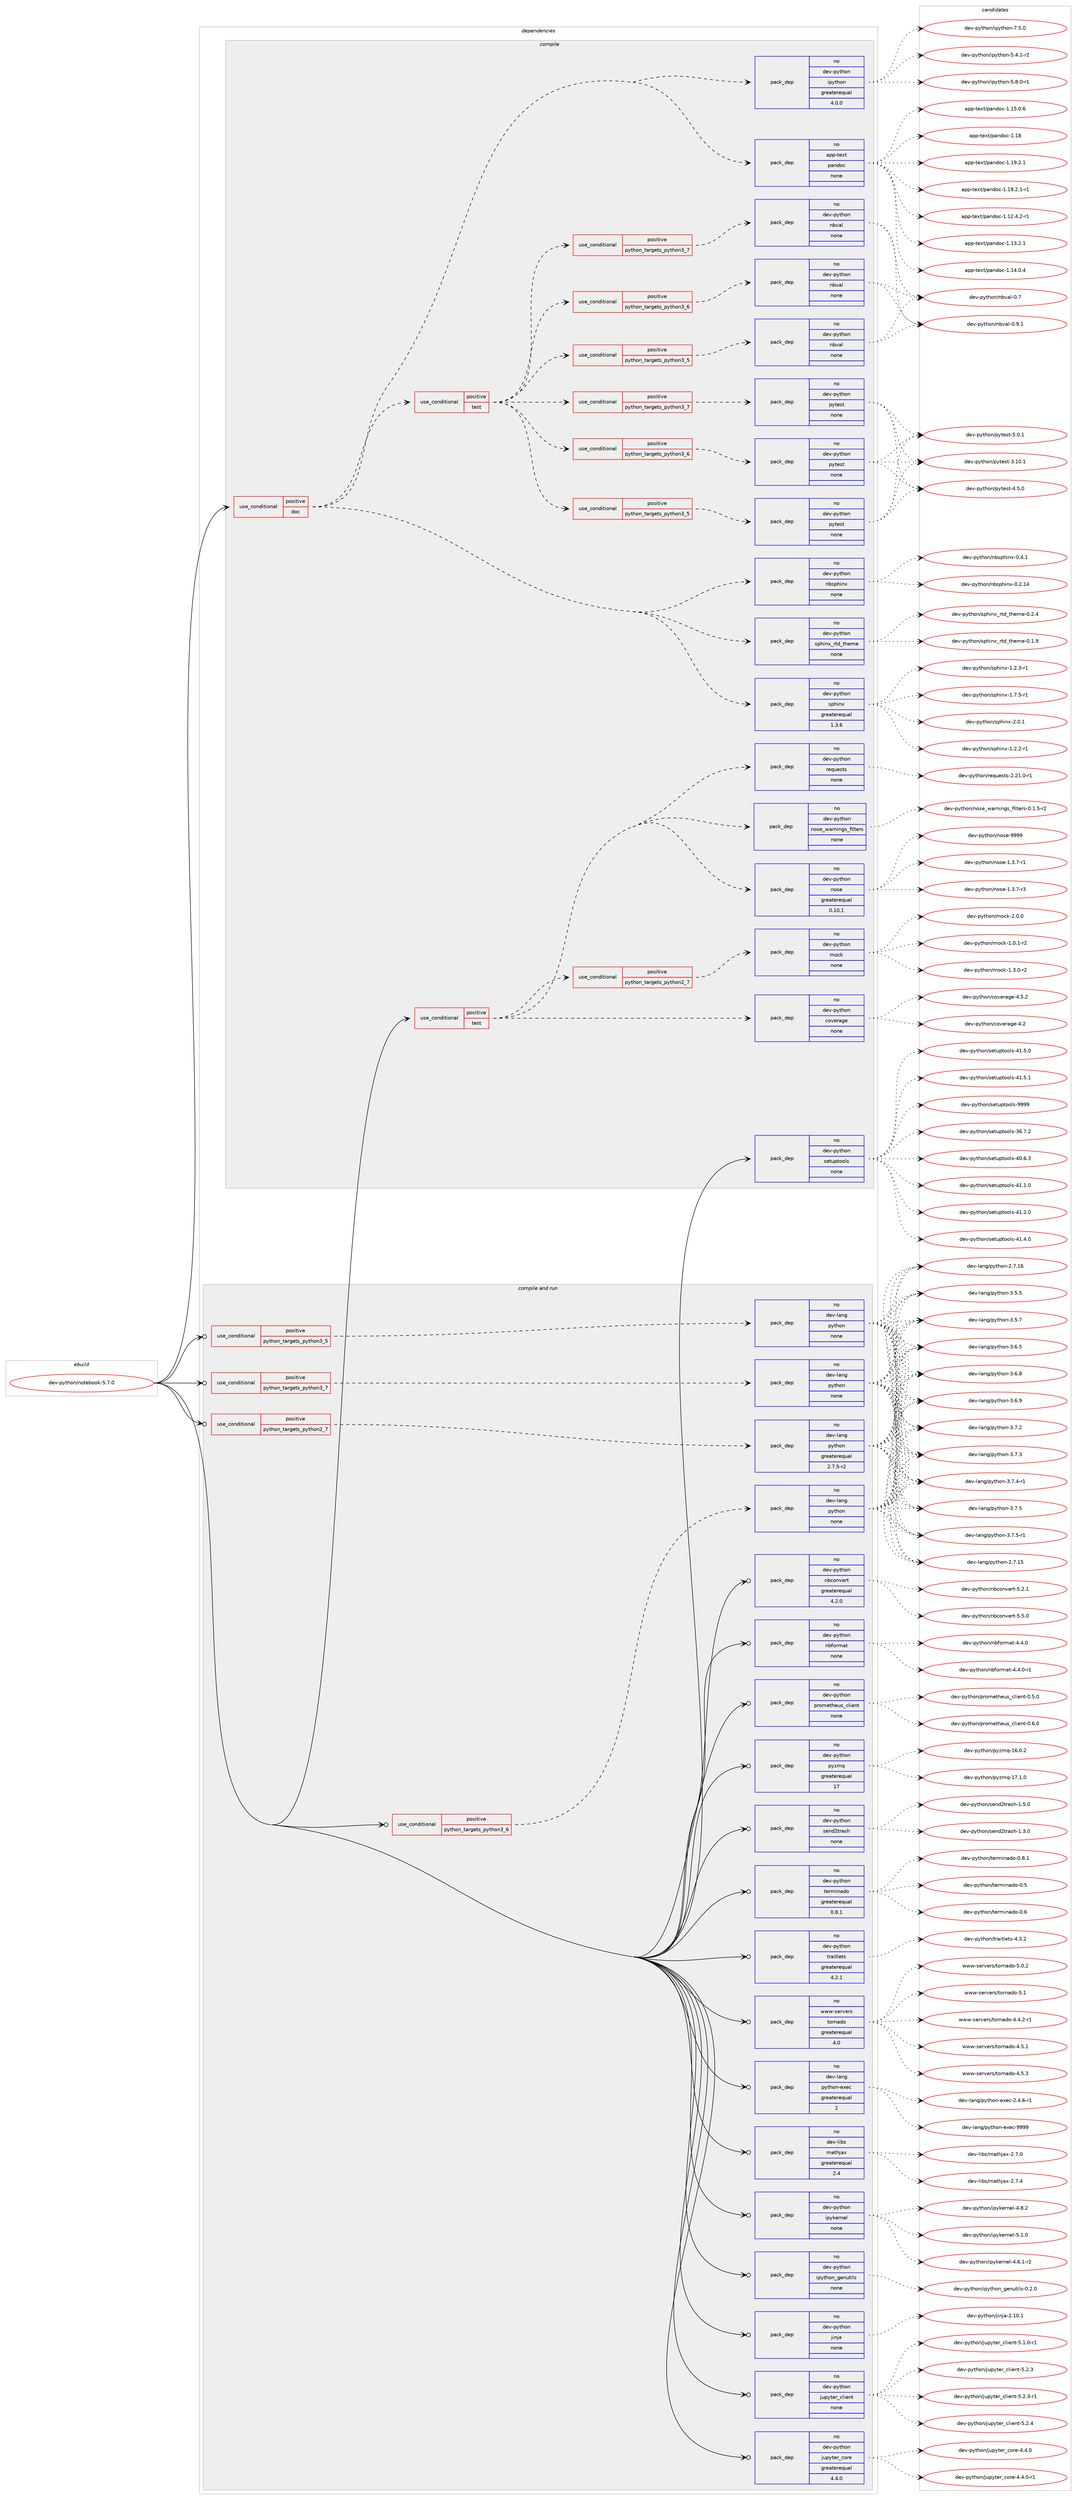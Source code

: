 digraph prolog {

# *************
# Graph options
# *************

newrank=true;
concentrate=true;
compound=true;
graph [rankdir=LR,fontname=Helvetica,fontsize=10,ranksep=1.5];#, ranksep=2.5, nodesep=0.2];
edge  [arrowhead=vee];
node  [fontname=Helvetica,fontsize=10];

# **********
# The ebuild
# **********

subgraph cluster_leftcol {
color=gray;
rank=same;
label=<<i>ebuild</i>>;
id [label="dev-python/notebook-5.7.0", color=red, width=4, href="../dev-python/notebook-5.7.0.svg"];
}

# ****************
# The dependencies
# ****************

subgraph cluster_midcol {
color=gray;
label=<<i>dependencies</i>>;
subgraph cluster_compile {
fillcolor="#eeeeee";
style=filled;
label=<<i>compile</i>>;
subgraph cond143298 {
dependency617092 [label=<<TABLE BORDER="0" CELLBORDER="1" CELLSPACING="0" CELLPADDING="4"><TR><TD ROWSPAN="3" CELLPADDING="10">use_conditional</TD></TR><TR><TD>positive</TD></TR><TR><TD>doc</TD></TR></TABLE>>, shape=none, color=red];
subgraph pack461986 {
dependency617093 [label=<<TABLE BORDER="0" CELLBORDER="1" CELLSPACING="0" CELLPADDING="4" WIDTH="220"><TR><TD ROWSPAN="6" CELLPADDING="30">pack_dep</TD></TR><TR><TD WIDTH="110">no</TD></TR><TR><TD>app-text</TD></TR><TR><TD>pandoc</TD></TR><TR><TD>none</TD></TR><TR><TD></TD></TR></TABLE>>, shape=none, color=blue];
}
dependency617092:e -> dependency617093:w [weight=20,style="dashed",arrowhead="vee"];
subgraph pack461987 {
dependency617094 [label=<<TABLE BORDER="0" CELLBORDER="1" CELLSPACING="0" CELLPADDING="4" WIDTH="220"><TR><TD ROWSPAN="6" CELLPADDING="30">pack_dep</TD></TR><TR><TD WIDTH="110">no</TD></TR><TR><TD>dev-python</TD></TR><TR><TD>ipython</TD></TR><TR><TD>greaterequal</TD></TR><TR><TD>4.0.0</TD></TR></TABLE>>, shape=none, color=blue];
}
dependency617092:e -> dependency617094:w [weight=20,style="dashed",arrowhead="vee"];
subgraph pack461988 {
dependency617095 [label=<<TABLE BORDER="0" CELLBORDER="1" CELLSPACING="0" CELLPADDING="4" WIDTH="220"><TR><TD ROWSPAN="6" CELLPADDING="30">pack_dep</TD></TR><TR><TD WIDTH="110">no</TD></TR><TR><TD>dev-python</TD></TR><TR><TD>sphinx</TD></TR><TR><TD>greaterequal</TD></TR><TR><TD>1.3.6</TD></TR></TABLE>>, shape=none, color=blue];
}
dependency617092:e -> dependency617095:w [weight=20,style="dashed",arrowhead="vee"];
subgraph pack461989 {
dependency617096 [label=<<TABLE BORDER="0" CELLBORDER="1" CELLSPACING="0" CELLPADDING="4" WIDTH="220"><TR><TD ROWSPAN="6" CELLPADDING="30">pack_dep</TD></TR><TR><TD WIDTH="110">no</TD></TR><TR><TD>dev-python</TD></TR><TR><TD>sphinx_rtd_theme</TD></TR><TR><TD>none</TD></TR><TR><TD></TD></TR></TABLE>>, shape=none, color=blue];
}
dependency617092:e -> dependency617096:w [weight=20,style="dashed",arrowhead="vee"];
subgraph pack461990 {
dependency617097 [label=<<TABLE BORDER="0" CELLBORDER="1" CELLSPACING="0" CELLPADDING="4" WIDTH="220"><TR><TD ROWSPAN="6" CELLPADDING="30">pack_dep</TD></TR><TR><TD WIDTH="110">no</TD></TR><TR><TD>dev-python</TD></TR><TR><TD>nbsphinx</TD></TR><TR><TD>none</TD></TR><TR><TD></TD></TR></TABLE>>, shape=none, color=blue];
}
dependency617092:e -> dependency617097:w [weight=20,style="dashed",arrowhead="vee"];
subgraph cond143299 {
dependency617098 [label=<<TABLE BORDER="0" CELLBORDER="1" CELLSPACING="0" CELLPADDING="4"><TR><TD ROWSPAN="3" CELLPADDING="10">use_conditional</TD></TR><TR><TD>positive</TD></TR><TR><TD>test</TD></TR></TABLE>>, shape=none, color=red];
subgraph cond143300 {
dependency617099 [label=<<TABLE BORDER="0" CELLBORDER="1" CELLSPACING="0" CELLPADDING="4"><TR><TD ROWSPAN="3" CELLPADDING="10">use_conditional</TD></TR><TR><TD>positive</TD></TR><TR><TD>python_targets_python3_5</TD></TR></TABLE>>, shape=none, color=red];
subgraph pack461991 {
dependency617100 [label=<<TABLE BORDER="0" CELLBORDER="1" CELLSPACING="0" CELLPADDING="4" WIDTH="220"><TR><TD ROWSPAN="6" CELLPADDING="30">pack_dep</TD></TR><TR><TD WIDTH="110">no</TD></TR><TR><TD>dev-python</TD></TR><TR><TD>nbval</TD></TR><TR><TD>none</TD></TR><TR><TD></TD></TR></TABLE>>, shape=none, color=blue];
}
dependency617099:e -> dependency617100:w [weight=20,style="dashed",arrowhead="vee"];
}
dependency617098:e -> dependency617099:w [weight=20,style="dashed",arrowhead="vee"];
subgraph cond143301 {
dependency617101 [label=<<TABLE BORDER="0" CELLBORDER="1" CELLSPACING="0" CELLPADDING="4"><TR><TD ROWSPAN="3" CELLPADDING="10">use_conditional</TD></TR><TR><TD>positive</TD></TR><TR><TD>python_targets_python3_6</TD></TR></TABLE>>, shape=none, color=red];
subgraph pack461992 {
dependency617102 [label=<<TABLE BORDER="0" CELLBORDER="1" CELLSPACING="0" CELLPADDING="4" WIDTH="220"><TR><TD ROWSPAN="6" CELLPADDING="30">pack_dep</TD></TR><TR><TD WIDTH="110">no</TD></TR><TR><TD>dev-python</TD></TR><TR><TD>nbval</TD></TR><TR><TD>none</TD></TR><TR><TD></TD></TR></TABLE>>, shape=none, color=blue];
}
dependency617101:e -> dependency617102:w [weight=20,style="dashed",arrowhead="vee"];
}
dependency617098:e -> dependency617101:w [weight=20,style="dashed",arrowhead="vee"];
subgraph cond143302 {
dependency617103 [label=<<TABLE BORDER="0" CELLBORDER="1" CELLSPACING="0" CELLPADDING="4"><TR><TD ROWSPAN="3" CELLPADDING="10">use_conditional</TD></TR><TR><TD>positive</TD></TR><TR><TD>python_targets_python3_7</TD></TR></TABLE>>, shape=none, color=red];
subgraph pack461993 {
dependency617104 [label=<<TABLE BORDER="0" CELLBORDER="1" CELLSPACING="0" CELLPADDING="4" WIDTH="220"><TR><TD ROWSPAN="6" CELLPADDING="30">pack_dep</TD></TR><TR><TD WIDTH="110">no</TD></TR><TR><TD>dev-python</TD></TR><TR><TD>nbval</TD></TR><TR><TD>none</TD></TR><TR><TD></TD></TR></TABLE>>, shape=none, color=blue];
}
dependency617103:e -> dependency617104:w [weight=20,style="dashed",arrowhead="vee"];
}
dependency617098:e -> dependency617103:w [weight=20,style="dashed",arrowhead="vee"];
subgraph cond143303 {
dependency617105 [label=<<TABLE BORDER="0" CELLBORDER="1" CELLSPACING="0" CELLPADDING="4"><TR><TD ROWSPAN="3" CELLPADDING="10">use_conditional</TD></TR><TR><TD>positive</TD></TR><TR><TD>python_targets_python3_5</TD></TR></TABLE>>, shape=none, color=red];
subgraph pack461994 {
dependency617106 [label=<<TABLE BORDER="0" CELLBORDER="1" CELLSPACING="0" CELLPADDING="4" WIDTH="220"><TR><TD ROWSPAN="6" CELLPADDING="30">pack_dep</TD></TR><TR><TD WIDTH="110">no</TD></TR><TR><TD>dev-python</TD></TR><TR><TD>pytest</TD></TR><TR><TD>none</TD></TR><TR><TD></TD></TR></TABLE>>, shape=none, color=blue];
}
dependency617105:e -> dependency617106:w [weight=20,style="dashed",arrowhead="vee"];
}
dependency617098:e -> dependency617105:w [weight=20,style="dashed",arrowhead="vee"];
subgraph cond143304 {
dependency617107 [label=<<TABLE BORDER="0" CELLBORDER="1" CELLSPACING="0" CELLPADDING="4"><TR><TD ROWSPAN="3" CELLPADDING="10">use_conditional</TD></TR><TR><TD>positive</TD></TR><TR><TD>python_targets_python3_6</TD></TR></TABLE>>, shape=none, color=red];
subgraph pack461995 {
dependency617108 [label=<<TABLE BORDER="0" CELLBORDER="1" CELLSPACING="0" CELLPADDING="4" WIDTH="220"><TR><TD ROWSPAN="6" CELLPADDING="30">pack_dep</TD></TR><TR><TD WIDTH="110">no</TD></TR><TR><TD>dev-python</TD></TR><TR><TD>pytest</TD></TR><TR><TD>none</TD></TR><TR><TD></TD></TR></TABLE>>, shape=none, color=blue];
}
dependency617107:e -> dependency617108:w [weight=20,style="dashed",arrowhead="vee"];
}
dependency617098:e -> dependency617107:w [weight=20,style="dashed",arrowhead="vee"];
subgraph cond143305 {
dependency617109 [label=<<TABLE BORDER="0" CELLBORDER="1" CELLSPACING="0" CELLPADDING="4"><TR><TD ROWSPAN="3" CELLPADDING="10">use_conditional</TD></TR><TR><TD>positive</TD></TR><TR><TD>python_targets_python3_7</TD></TR></TABLE>>, shape=none, color=red];
subgraph pack461996 {
dependency617110 [label=<<TABLE BORDER="0" CELLBORDER="1" CELLSPACING="0" CELLPADDING="4" WIDTH="220"><TR><TD ROWSPAN="6" CELLPADDING="30">pack_dep</TD></TR><TR><TD WIDTH="110">no</TD></TR><TR><TD>dev-python</TD></TR><TR><TD>pytest</TD></TR><TR><TD>none</TD></TR><TR><TD></TD></TR></TABLE>>, shape=none, color=blue];
}
dependency617109:e -> dependency617110:w [weight=20,style="dashed",arrowhead="vee"];
}
dependency617098:e -> dependency617109:w [weight=20,style="dashed",arrowhead="vee"];
}
dependency617092:e -> dependency617098:w [weight=20,style="dashed",arrowhead="vee"];
}
id:e -> dependency617092:w [weight=20,style="solid",arrowhead="vee"];
subgraph cond143306 {
dependency617111 [label=<<TABLE BORDER="0" CELLBORDER="1" CELLSPACING="0" CELLPADDING="4"><TR><TD ROWSPAN="3" CELLPADDING="10">use_conditional</TD></TR><TR><TD>positive</TD></TR><TR><TD>test</TD></TR></TABLE>>, shape=none, color=red];
subgraph cond143307 {
dependency617112 [label=<<TABLE BORDER="0" CELLBORDER="1" CELLSPACING="0" CELLPADDING="4"><TR><TD ROWSPAN="3" CELLPADDING="10">use_conditional</TD></TR><TR><TD>positive</TD></TR><TR><TD>python_targets_python2_7</TD></TR></TABLE>>, shape=none, color=red];
subgraph pack461997 {
dependency617113 [label=<<TABLE BORDER="0" CELLBORDER="1" CELLSPACING="0" CELLPADDING="4" WIDTH="220"><TR><TD ROWSPAN="6" CELLPADDING="30">pack_dep</TD></TR><TR><TD WIDTH="110">no</TD></TR><TR><TD>dev-python</TD></TR><TR><TD>mock</TD></TR><TR><TD>none</TD></TR><TR><TD></TD></TR></TABLE>>, shape=none, color=blue];
}
dependency617112:e -> dependency617113:w [weight=20,style="dashed",arrowhead="vee"];
}
dependency617111:e -> dependency617112:w [weight=20,style="dashed",arrowhead="vee"];
subgraph pack461998 {
dependency617114 [label=<<TABLE BORDER="0" CELLBORDER="1" CELLSPACING="0" CELLPADDING="4" WIDTH="220"><TR><TD ROWSPAN="6" CELLPADDING="30">pack_dep</TD></TR><TR><TD WIDTH="110">no</TD></TR><TR><TD>dev-python</TD></TR><TR><TD>nose</TD></TR><TR><TD>greaterequal</TD></TR><TR><TD>0.10.1</TD></TR></TABLE>>, shape=none, color=blue];
}
dependency617111:e -> dependency617114:w [weight=20,style="dashed",arrowhead="vee"];
subgraph pack461999 {
dependency617115 [label=<<TABLE BORDER="0" CELLBORDER="1" CELLSPACING="0" CELLPADDING="4" WIDTH="220"><TR><TD ROWSPAN="6" CELLPADDING="30">pack_dep</TD></TR><TR><TD WIDTH="110">no</TD></TR><TR><TD>dev-python</TD></TR><TR><TD>nose_warnings_filters</TD></TR><TR><TD>none</TD></TR><TR><TD></TD></TR></TABLE>>, shape=none, color=blue];
}
dependency617111:e -> dependency617115:w [weight=20,style="dashed",arrowhead="vee"];
subgraph pack462000 {
dependency617116 [label=<<TABLE BORDER="0" CELLBORDER="1" CELLSPACING="0" CELLPADDING="4" WIDTH="220"><TR><TD ROWSPAN="6" CELLPADDING="30">pack_dep</TD></TR><TR><TD WIDTH="110">no</TD></TR><TR><TD>dev-python</TD></TR><TR><TD>requests</TD></TR><TR><TD>none</TD></TR><TR><TD></TD></TR></TABLE>>, shape=none, color=blue];
}
dependency617111:e -> dependency617116:w [weight=20,style="dashed",arrowhead="vee"];
subgraph pack462001 {
dependency617117 [label=<<TABLE BORDER="0" CELLBORDER="1" CELLSPACING="0" CELLPADDING="4" WIDTH="220"><TR><TD ROWSPAN="6" CELLPADDING="30">pack_dep</TD></TR><TR><TD WIDTH="110">no</TD></TR><TR><TD>dev-python</TD></TR><TR><TD>coverage</TD></TR><TR><TD>none</TD></TR><TR><TD></TD></TR></TABLE>>, shape=none, color=blue];
}
dependency617111:e -> dependency617117:w [weight=20,style="dashed",arrowhead="vee"];
}
id:e -> dependency617111:w [weight=20,style="solid",arrowhead="vee"];
subgraph pack462002 {
dependency617118 [label=<<TABLE BORDER="0" CELLBORDER="1" CELLSPACING="0" CELLPADDING="4" WIDTH="220"><TR><TD ROWSPAN="6" CELLPADDING="30">pack_dep</TD></TR><TR><TD WIDTH="110">no</TD></TR><TR><TD>dev-python</TD></TR><TR><TD>setuptools</TD></TR><TR><TD>none</TD></TR><TR><TD></TD></TR></TABLE>>, shape=none, color=blue];
}
id:e -> dependency617118:w [weight=20,style="solid",arrowhead="vee"];
}
subgraph cluster_compileandrun {
fillcolor="#eeeeee";
style=filled;
label=<<i>compile and run</i>>;
subgraph cond143308 {
dependency617119 [label=<<TABLE BORDER="0" CELLBORDER="1" CELLSPACING="0" CELLPADDING="4"><TR><TD ROWSPAN="3" CELLPADDING="10">use_conditional</TD></TR><TR><TD>positive</TD></TR><TR><TD>python_targets_python2_7</TD></TR></TABLE>>, shape=none, color=red];
subgraph pack462003 {
dependency617120 [label=<<TABLE BORDER="0" CELLBORDER="1" CELLSPACING="0" CELLPADDING="4" WIDTH="220"><TR><TD ROWSPAN="6" CELLPADDING="30">pack_dep</TD></TR><TR><TD WIDTH="110">no</TD></TR><TR><TD>dev-lang</TD></TR><TR><TD>python</TD></TR><TR><TD>greaterequal</TD></TR><TR><TD>2.7.5-r2</TD></TR></TABLE>>, shape=none, color=blue];
}
dependency617119:e -> dependency617120:w [weight=20,style="dashed",arrowhead="vee"];
}
id:e -> dependency617119:w [weight=20,style="solid",arrowhead="odotvee"];
subgraph cond143309 {
dependency617121 [label=<<TABLE BORDER="0" CELLBORDER="1" CELLSPACING="0" CELLPADDING="4"><TR><TD ROWSPAN="3" CELLPADDING="10">use_conditional</TD></TR><TR><TD>positive</TD></TR><TR><TD>python_targets_python3_5</TD></TR></TABLE>>, shape=none, color=red];
subgraph pack462004 {
dependency617122 [label=<<TABLE BORDER="0" CELLBORDER="1" CELLSPACING="0" CELLPADDING="4" WIDTH="220"><TR><TD ROWSPAN="6" CELLPADDING="30">pack_dep</TD></TR><TR><TD WIDTH="110">no</TD></TR><TR><TD>dev-lang</TD></TR><TR><TD>python</TD></TR><TR><TD>none</TD></TR><TR><TD></TD></TR></TABLE>>, shape=none, color=blue];
}
dependency617121:e -> dependency617122:w [weight=20,style="dashed",arrowhead="vee"];
}
id:e -> dependency617121:w [weight=20,style="solid",arrowhead="odotvee"];
subgraph cond143310 {
dependency617123 [label=<<TABLE BORDER="0" CELLBORDER="1" CELLSPACING="0" CELLPADDING="4"><TR><TD ROWSPAN="3" CELLPADDING="10">use_conditional</TD></TR><TR><TD>positive</TD></TR><TR><TD>python_targets_python3_6</TD></TR></TABLE>>, shape=none, color=red];
subgraph pack462005 {
dependency617124 [label=<<TABLE BORDER="0" CELLBORDER="1" CELLSPACING="0" CELLPADDING="4" WIDTH="220"><TR><TD ROWSPAN="6" CELLPADDING="30">pack_dep</TD></TR><TR><TD WIDTH="110">no</TD></TR><TR><TD>dev-lang</TD></TR><TR><TD>python</TD></TR><TR><TD>none</TD></TR><TR><TD></TD></TR></TABLE>>, shape=none, color=blue];
}
dependency617123:e -> dependency617124:w [weight=20,style="dashed",arrowhead="vee"];
}
id:e -> dependency617123:w [weight=20,style="solid",arrowhead="odotvee"];
subgraph cond143311 {
dependency617125 [label=<<TABLE BORDER="0" CELLBORDER="1" CELLSPACING="0" CELLPADDING="4"><TR><TD ROWSPAN="3" CELLPADDING="10">use_conditional</TD></TR><TR><TD>positive</TD></TR><TR><TD>python_targets_python3_7</TD></TR></TABLE>>, shape=none, color=red];
subgraph pack462006 {
dependency617126 [label=<<TABLE BORDER="0" CELLBORDER="1" CELLSPACING="0" CELLPADDING="4" WIDTH="220"><TR><TD ROWSPAN="6" CELLPADDING="30">pack_dep</TD></TR><TR><TD WIDTH="110">no</TD></TR><TR><TD>dev-lang</TD></TR><TR><TD>python</TD></TR><TR><TD>none</TD></TR><TR><TD></TD></TR></TABLE>>, shape=none, color=blue];
}
dependency617125:e -> dependency617126:w [weight=20,style="dashed",arrowhead="vee"];
}
id:e -> dependency617125:w [weight=20,style="solid",arrowhead="odotvee"];
subgraph pack462007 {
dependency617127 [label=<<TABLE BORDER="0" CELLBORDER="1" CELLSPACING="0" CELLPADDING="4" WIDTH="220"><TR><TD ROWSPAN="6" CELLPADDING="30">pack_dep</TD></TR><TR><TD WIDTH="110">no</TD></TR><TR><TD>dev-lang</TD></TR><TR><TD>python-exec</TD></TR><TR><TD>greaterequal</TD></TR><TR><TD>2</TD></TR></TABLE>>, shape=none, color=blue];
}
id:e -> dependency617127:w [weight=20,style="solid",arrowhead="odotvee"];
subgraph pack462008 {
dependency617128 [label=<<TABLE BORDER="0" CELLBORDER="1" CELLSPACING="0" CELLPADDING="4" WIDTH="220"><TR><TD ROWSPAN="6" CELLPADDING="30">pack_dep</TD></TR><TR><TD WIDTH="110">no</TD></TR><TR><TD>dev-libs</TD></TR><TR><TD>mathjax</TD></TR><TR><TD>greaterequal</TD></TR><TR><TD>2.4</TD></TR></TABLE>>, shape=none, color=blue];
}
id:e -> dependency617128:w [weight=20,style="solid",arrowhead="odotvee"];
subgraph pack462009 {
dependency617129 [label=<<TABLE BORDER="0" CELLBORDER="1" CELLSPACING="0" CELLPADDING="4" WIDTH="220"><TR><TD ROWSPAN="6" CELLPADDING="30">pack_dep</TD></TR><TR><TD WIDTH="110">no</TD></TR><TR><TD>dev-python</TD></TR><TR><TD>ipykernel</TD></TR><TR><TD>none</TD></TR><TR><TD></TD></TR></TABLE>>, shape=none, color=blue];
}
id:e -> dependency617129:w [weight=20,style="solid",arrowhead="odotvee"];
subgraph pack462010 {
dependency617130 [label=<<TABLE BORDER="0" CELLBORDER="1" CELLSPACING="0" CELLPADDING="4" WIDTH="220"><TR><TD ROWSPAN="6" CELLPADDING="30">pack_dep</TD></TR><TR><TD WIDTH="110">no</TD></TR><TR><TD>dev-python</TD></TR><TR><TD>ipython_genutils</TD></TR><TR><TD>none</TD></TR><TR><TD></TD></TR></TABLE>>, shape=none, color=blue];
}
id:e -> dependency617130:w [weight=20,style="solid",arrowhead="odotvee"];
subgraph pack462011 {
dependency617131 [label=<<TABLE BORDER="0" CELLBORDER="1" CELLSPACING="0" CELLPADDING="4" WIDTH="220"><TR><TD ROWSPAN="6" CELLPADDING="30">pack_dep</TD></TR><TR><TD WIDTH="110">no</TD></TR><TR><TD>dev-python</TD></TR><TR><TD>jinja</TD></TR><TR><TD>none</TD></TR><TR><TD></TD></TR></TABLE>>, shape=none, color=blue];
}
id:e -> dependency617131:w [weight=20,style="solid",arrowhead="odotvee"];
subgraph pack462012 {
dependency617132 [label=<<TABLE BORDER="0" CELLBORDER="1" CELLSPACING="0" CELLPADDING="4" WIDTH="220"><TR><TD ROWSPAN="6" CELLPADDING="30">pack_dep</TD></TR><TR><TD WIDTH="110">no</TD></TR><TR><TD>dev-python</TD></TR><TR><TD>jupyter_client</TD></TR><TR><TD>none</TD></TR><TR><TD></TD></TR></TABLE>>, shape=none, color=blue];
}
id:e -> dependency617132:w [weight=20,style="solid",arrowhead="odotvee"];
subgraph pack462013 {
dependency617133 [label=<<TABLE BORDER="0" CELLBORDER="1" CELLSPACING="0" CELLPADDING="4" WIDTH="220"><TR><TD ROWSPAN="6" CELLPADDING="30">pack_dep</TD></TR><TR><TD WIDTH="110">no</TD></TR><TR><TD>dev-python</TD></TR><TR><TD>jupyter_core</TD></TR><TR><TD>greaterequal</TD></TR><TR><TD>4.4.0</TD></TR></TABLE>>, shape=none, color=blue];
}
id:e -> dependency617133:w [weight=20,style="solid",arrowhead="odotvee"];
subgraph pack462014 {
dependency617134 [label=<<TABLE BORDER="0" CELLBORDER="1" CELLSPACING="0" CELLPADDING="4" WIDTH="220"><TR><TD ROWSPAN="6" CELLPADDING="30">pack_dep</TD></TR><TR><TD WIDTH="110">no</TD></TR><TR><TD>dev-python</TD></TR><TR><TD>nbconvert</TD></TR><TR><TD>greaterequal</TD></TR><TR><TD>4.2.0</TD></TR></TABLE>>, shape=none, color=blue];
}
id:e -> dependency617134:w [weight=20,style="solid",arrowhead="odotvee"];
subgraph pack462015 {
dependency617135 [label=<<TABLE BORDER="0" CELLBORDER="1" CELLSPACING="0" CELLPADDING="4" WIDTH="220"><TR><TD ROWSPAN="6" CELLPADDING="30">pack_dep</TD></TR><TR><TD WIDTH="110">no</TD></TR><TR><TD>dev-python</TD></TR><TR><TD>nbformat</TD></TR><TR><TD>none</TD></TR><TR><TD></TD></TR></TABLE>>, shape=none, color=blue];
}
id:e -> dependency617135:w [weight=20,style="solid",arrowhead="odotvee"];
subgraph pack462016 {
dependency617136 [label=<<TABLE BORDER="0" CELLBORDER="1" CELLSPACING="0" CELLPADDING="4" WIDTH="220"><TR><TD ROWSPAN="6" CELLPADDING="30">pack_dep</TD></TR><TR><TD WIDTH="110">no</TD></TR><TR><TD>dev-python</TD></TR><TR><TD>prometheus_client</TD></TR><TR><TD>none</TD></TR><TR><TD></TD></TR></TABLE>>, shape=none, color=blue];
}
id:e -> dependency617136:w [weight=20,style="solid",arrowhead="odotvee"];
subgraph pack462017 {
dependency617137 [label=<<TABLE BORDER="0" CELLBORDER="1" CELLSPACING="0" CELLPADDING="4" WIDTH="220"><TR><TD ROWSPAN="6" CELLPADDING="30">pack_dep</TD></TR><TR><TD WIDTH="110">no</TD></TR><TR><TD>dev-python</TD></TR><TR><TD>pyzmq</TD></TR><TR><TD>greaterequal</TD></TR><TR><TD>17</TD></TR></TABLE>>, shape=none, color=blue];
}
id:e -> dependency617137:w [weight=20,style="solid",arrowhead="odotvee"];
subgraph pack462018 {
dependency617138 [label=<<TABLE BORDER="0" CELLBORDER="1" CELLSPACING="0" CELLPADDING="4" WIDTH="220"><TR><TD ROWSPAN="6" CELLPADDING="30">pack_dep</TD></TR><TR><TD WIDTH="110">no</TD></TR><TR><TD>dev-python</TD></TR><TR><TD>send2trash</TD></TR><TR><TD>none</TD></TR><TR><TD></TD></TR></TABLE>>, shape=none, color=blue];
}
id:e -> dependency617138:w [weight=20,style="solid",arrowhead="odotvee"];
subgraph pack462019 {
dependency617139 [label=<<TABLE BORDER="0" CELLBORDER="1" CELLSPACING="0" CELLPADDING="4" WIDTH="220"><TR><TD ROWSPAN="6" CELLPADDING="30">pack_dep</TD></TR><TR><TD WIDTH="110">no</TD></TR><TR><TD>dev-python</TD></TR><TR><TD>terminado</TD></TR><TR><TD>greaterequal</TD></TR><TR><TD>0.8.1</TD></TR></TABLE>>, shape=none, color=blue];
}
id:e -> dependency617139:w [weight=20,style="solid",arrowhead="odotvee"];
subgraph pack462020 {
dependency617140 [label=<<TABLE BORDER="0" CELLBORDER="1" CELLSPACING="0" CELLPADDING="4" WIDTH="220"><TR><TD ROWSPAN="6" CELLPADDING="30">pack_dep</TD></TR><TR><TD WIDTH="110">no</TD></TR><TR><TD>dev-python</TD></TR><TR><TD>traitlets</TD></TR><TR><TD>greaterequal</TD></TR><TR><TD>4.2.1</TD></TR></TABLE>>, shape=none, color=blue];
}
id:e -> dependency617140:w [weight=20,style="solid",arrowhead="odotvee"];
subgraph pack462021 {
dependency617141 [label=<<TABLE BORDER="0" CELLBORDER="1" CELLSPACING="0" CELLPADDING="4" WIDTH="220"><TR><TD ROWSPAN="6" CELLPADDING="30">pack_dep</TD></TR><TR><TD WIDTH="110">no</TD></TR><TR><TD>www-servers</TD></TR><TR><TD>tornado</TD></TR><TR><TD>greaterequal</TD></TR><TR><TD>4.0</TD></TR></TABLE>>, shape=none, color=blue];
}
id:e -> dependency617141:w [weight=20,style="solid",arrowhead="odotvee"];
}
subgraph cluster_run {
fillcolor="#eeeeee";
style=filled;
label=<<i>run</i>>;
}
}

# **************
# The candidates
# **************

subgraph cluster_choices {
rank=same;
color=gray;
label=<<i>candidates</i>>;

subgraph choice461986 {
color=black;
nodesep=1;
choice97112112451161011201164711297110100111994549464950465246504511449 [label="app-text/pandoc-1.12.4.2-r1", color=red, width=4,href="../app-text/pandoc-1.12.4.2-r1.svg"];
choice9711211245116101120116471129711010011199454946495146504649 [label="app-text/pandoc-1.13.2.1", color=red, width=4,href="../app-text/pandoc-1.13.2.1.svg"];
choice9711211245116101120116471129711010011199454946495246484652 [label="app-text/pandoc-1.14.0.4", color=red, width=4,href="../app-text/pandoc-1.14.0.4.svg"];
choice9711211245116101120116471129711010011199454946495346484654 [label="app-text/pandoc-1.15.0.6", color=red, width=4,href="../app-text/pandoc-1.15.0.6.svg"];
choice97112112451161011201164711297110100111994549464956 [label="app-text/pandoc-1.18", color=red, width=4,href="../app-text/pandoc-1.18.svg"];
choice9711211245116101120116471129711010011199454946495746504649 [label="app-text/pandoc-1.19.2.1", color=red, width=4,href="../app-text/pandoc-1.19.2.1.svg"];
choice97112112451161011201164711297110100111994549464957465046494511449 [label="app-text/pandoc-1.19.2.1-r1", color=red, width=4,href="../app-text/pandoc-1.19.2.1-r1.svg"];
dependency617093:e -> choice97112112451161011201164711297110100111994549464950465246504511449:w [style=dotted,weight="100"];
dependency617093:e -> choice9711211245116101120116471129711010011199454946495146504649:w [style=dotted,weight="100"];
dependency617093:e -> choice9711211245116101120116471129711010011199454946495246484652:w [style=dotted,weight="100"];
dependency617093:e -> choice9711211245116101120116471129711010011199454946495346484654:w [style=dotted,weight="100"];
dependency617093:e -> choice97112112451161011201164711297110100111994549464956:w [style=dotted,weight="100"];
dependency617093:e -> choice9711211245116101120116471129711010011199454946495746504649:w [style=dotted,weight="100"];
dependency617093:e -> choice97112112451161011201164711297110100111994549464957465046494511449:w [style=dotted,weight="100"];
}
subgraph choice461987 {
color=black;
nodesep=1;
choice10010111845112121116104111110471051121211161041111104553465246494511450 [label="dev-python/ipython-5.4.1-r2", color=red, width=4,href="../dev-python/ipython-5.4.1-r2.svg"];
choice10010111845112121116104111110471051121211161041111104553465646484511449 [label="dev-python/ipython-5.8.0-r1", color=red, width=4,href="../dev-python/ipython-5.8.0-r1.svg"];
choice1001011184511212111610411111047105112121116104111110455546534648 [label="dev-python/ipython-7.5.0", color=red, width=4,href="../dev-python/ipython-7.5.0.svg"];
dependency617094:e -> choice10010111845112121116104111110471051121211161041111104553465246494511450:w [style=dotted,weight="100"];
dependency617094:e -> choice10010111845112121116104111110471051121211161041111104553465646484511449:w [style=dotted,weight="100"];
dependency617094:e -> choice1001011184511212111610411111047105112121116104111110455546534648:w [style=dotted,weight="100"];
}
subgraph choice461988 {
color=black;
nodesep=1;
choice10010111845112121116104111110471151121041051101204549465046504511449 [label="dev-python/sphinx-1.2.2-r1", color=red, width=4,href="../dev-python/sphinx-1.2.2-r1.svg"];
choice10010111845112121116104111110471151121041051101204549465046514511449 [label="dev-python/sphinx-1.2.3-r1", color=red, width=4,href="../dev-python/sphinx-1.2.3-r1.svg"];
choice10010111845112121116104111110471151121041051101204549465546534511449 [label="dev-python/sphinx-1.7.5-r1", color=red, width=4,href="../dev-python/sphinx-1.7.5-r1.svg"];
choice1001011184511212111610411111047115112104105110120455046484649 [label="dev-python/sphinx-2.0.1", color=red, width=4,href="../dev-python/sphinx-2.0.1.svg"];
dependency617095:e -> choice10010111845112121116104111110471151121041051101204549465046504511449:w [style=dotted,weight="100"];
dependency617095:e -> choice10010111845112121116104111110471151121041051101204549465046514511449:w [style=dotted,weight="100"];
dependency617095:e -> choice10010111845112121116104111110471151121041051101204549465546534511449:w [style=dotted,weight="100"];
dependency617095:e -> choice1001011184511212111610411111047115112104105110120455046484649:w [style=dotted,weight="100"];
}
subgraph choice461989 {
color=black;
nodesep=1;
choice10010111845112121116104111110471151121041051101209511411610095116104101109101454846494657 [label="dev-python/sphinx_rtd_theme-0.1.9", color=red, width=4,href="../dev-python/sphinx_rtd_theme-0.1.9.svg"];
choice10010111845112121116104111110471151121041051101209511411610095116104101109101454846504652 [label="dev-python/sphinx_rtd_theme-0.2.4", color=red, width=4,href="../dev-python/sphinx_rtd_theme-0.2.4.svg"];
dependency617096:e -> choice10010111845112121116104111110471151121041051101209511411610095116104101109101454846494657:w [style=dotted,weight="100"];
dependency617096:e -> choice10010111845112121116104111110471151121041051101209511411610095116104101109101454846504652:w [style=dotted,weight="100"];
}
subgraph choice461990 {
color=black;
nodesep=1;
choice10010111845112121116104111110471109811511210410511012045484650464952 [label="dev-python/nbsphinx-0.2.14", color=red, width=4,href="../dev-python/nbsphinx-0.2.14.svg"];
choice100101118451121211161041111104711098115112104105110120454846524649 [label="dev-python/nbsphinx-0.4.1", color=red, width=4,href="../dev-python/nbsphinx-0.4.1.svg"];
dependency617097:e -> choice10010111845112121116104111110471109811511210410511012045484650464952:w [style=dotted,weight="100"];
dependency617097:e -> choice100101118451121211161041111104711098115112104105110120454846524649:w [style=dotted,weight="100"];
}
subgraph choice461991 {
color=black;
nodesep=1;
choice1001011184511212111610411111047110981189710845484655 [label="dev-python/nbval-0.7", color=red, width=4,href="../dev-python/nbval-0.7.svg"];
choice10010111845112121116104111110471109811897108454846574649 [label="dev-python/nbval-0.9.1", color=red, width=4,href="../dev-python/nbval-0.9.1.svg"];
dependency617100:e -> choice1001011184511212111610411111047110981189710845484655:w [style=dotted,weight="100"];
dependency617100:e -> choice10010111845112121116104111110471109811897108454846574649:w [style=dotted,weight="100"];
}
subgraph choice461992 {
color=black;
nodesep=1;
choice1001011184511212111610411111047110981189710845484655 [label="dev-python/nbval-0.7", color=red, width=4,href="../dev-python/nbval-0.7.svg"];
choice10010111845112121116104111110471109811897108454846574649 [label="dev-python/nbval-0.9.1", color=red, width=4,href="../dev-python/nbval-0.9.1.svg"];
dependency617102:e -> choice1001011184511212111610411111047110981189710845484655:w [style=dotted,weight="100"];
dependency617102:e -> choice10010111845112121116104111110471109811897108454846574649:w [style=dotted,weight="100"];
}
subgraph choice461993 {
color=black;
nodesep=1;
choice1001011184511212111610411111047110981189710845484655 [label="dev-python/nbval-0.7", color=red, width=4,href="../dev-python/nbval-0.7.svg"];
choice10010111845112121116104111110471109811897108454846574649 [label="dev-python/nbval-0.9.1", color=red, width=4,href="../dev-python/nbval-0.9.1.svg"];
dependency617104:e -> choice1001011184511212111610411111047110981189710845484655:w [style=dotted,weight="100"];
dependency617104:e -> choice10010111845112121116104111110471109811897108454846574649:w [style=dotted,weight="100"];
}
subgraph choice461994 {
color=black;
nodesep=1;
choice100101118451121211161041111104711212111610111511645514649484649 [label="dev-python/pytest-3.10.1", color=red, width=4,href="../dev-python/pytest-3.10.1.svg"];
choice1001011184511212111610411111047112121116101115116455246534648 [label="dev-python/pytest-4.5.0", color=red, width=4,href="../dev-python/pytest-4.5.0.svg"];
choice1001011184511212111610411111047112121116101115116455346484649 [label="dev-python/pytest-5.0.1", color=red, width=4,href="../dev-python/pytest-5.0.1.svg"];
dependency617106:e -> choice100101118451121211161041111104711212111610111511645514649484649:w [style=dotted,weight="100"];
dependency617106:e -> choice1001011184511212111610411111047112121116101115116455246534648:w [style=dotted,weight="100"];
dependency617106:e -> choice1001011184511212111610411111047112121116101115116455346484649:w [style=dotted,weight="100"];
}
subgraph choice461995 {
color=black;
nodesep=1;
choice100101118451121211161041111104711212111610111511645514649484649 [label="dev-python/pytest-3.10.1", color=red, width=4,href="../dev-python/pytest-3.10.1.svg"];
choice1001011184511212111610411111047112121116101115116455246534648 [label="dev-python/pytest-4.5.0", color=red, width=4,href="../dev-python/pytest-4.5.0.svg"];
choice1001011184511212111610411111047112121116101115116455346484649 [label="dev-python/pytest-5.0.1", color=red, width=4,href="../dev-python/pytest-5.0.1.svg"];
dependency617108:e -> choice100101118451121211161041111104711212111610111511645514649484649:w [style=dotted,weight="100"];
dependency617108:e -> choice1001011184511212111610411111047112121116101115116455246534648:w [style=dotted,weight="100"];
dependency617108:e -> choice1001011184511212111610411111047112121116101115116455346484649:w [style=dotted,weight="100"];
}
subgraph choice461996 {
color=black;
nodesep=1;
choice100101118451121211161041111104711212111610111511645514649484649 [label="dev-python/pytest-3.10.1", color=red, width=4,href="../dev-python/pytest-3.10.1.svg"];
choice1001011184511212111610411111047112121116101115116455246534648 [label="dev-python/pytest-4.5.0", color=red, width=4,href="../dev-python/pytest-4.5.0.svg"];
choice1001011184511212111610411111047112121116101115116455346484649 [label="dev-python/pytest-5.0.1", color=red, width=4,href="../dev-python/pytest-5.0.1.svg"];
dependency617110:e -> choice100101118451121211161041111104711212111610111511645514649484649:w [style=dotted,weight="100"];
dependency617110:e -> choice1001011184511212111610411111047112121116101115116455246534648:w [style=dotted,weight="100"];
dependency617110:e -> choice1001011184511212111610411111047112121116101115116455346484649:w [style=dotted,weight="100"];
}
subgraph choice461997 {
color=black;
nodesep=1;
choice1001011184511212111610411111047109111991074549464846494511450 [label="dev-python/mock-1.0.1-r2", color=red, width=4,href="../dev-python/mock-1.0.1-r2.svg"];
choice1001011184511212111610411111047109111991074549465146484511450 [label="dev-python/mock-1.3.0-r2", color=red, width=4,href="../dev-python/mock-1.3.0-r2.svg"];
choice100101118451121211161041111104710911199107455046484648 [label="dev-python/mock-2.0.0", color=red, width=4,href="../dev-python/mock-2.0.0.svg"];
dependency617113:e -> choice1001011184511212111610411111047109111991074549464846494511450:w [style=dotted,weight="100"];
dependency617113:e -> choice1001011184511212111610411111047109111991074549465146484511450:w [style=dotted,weight="100"];
dependency617113:e -> choice100101118451121211161041111104710911199107455046484648:w [style=dotted,weight="100"];
}
subgraph choice461998 {
color=black;
nodesep=1;
choice10010111845112121116104111110471101111151014549465146554511449 [label="dev-python/nose-1.3.7-r1", color=red, width=4,href="../dev-python/nose-1.3.7-r1.svg"];
choice10010111845112121116104111110471101111151014549465146554511451 [label="dev-python/nose-1.3.7-r3", color=red, width=4,href="../dev-python/nose-1.3.7-r3.svg"];
choice10010111845112121116104111110471101111151014557575757 [label="dev-python/nose-9999", color=red, width=4,href="../dev-python/nose-9999.svg"];
dependency617114:e -> choice10010111845112121116104111110471101111151014549465146554511449:w [style=dotted,weight="100"];
dependency617114:e -> choice10010111845112121116104111110471101111151014549465146554511451:w [style=dotted,weight="100"];
dependency617114:e -> choice10010111845112121116104111110471101111151014557575757:w [style=dotted,weight="100"];
}
subgraph choice461999 {
color=black;
nodesep=1;
choice10010111845112121116104111110471101111151019511997114110105110103115951021051081161011141154548464946534511450 [label="dev-python/nose_warnings_filters-0.1.5-r2", color=red, width=4,href="../dev-python/nose_warnings_filters-0.1.5-r2.svg"];
dependency617115:e -> choice10010111845112121116104111110471101111151019511997114110105110103115951021051081161011141154548464946534511450:w [style=dotted,weight="100"];
}
subgraph choice462000 {
color=black;
nodesep=1;
choice1001011184511212111610411111047114101113117101115116115455046504946484511449 [label="dev-python/requests-2.21.0-r1", color=red, width=4,href="../dev-python/requests-2.21.0-r1.svg"];
dependency617116:e -> choice1001011184511212111610411111047114101113117101115116115455046504946484511449:w [style=dotted,weight="100"];
}
subgraph choice462001 {
color=black;
nodesep=1;
choice1001011184511212111610411111047991111181011149710310145524650 [label="dev-python/coverage-4.2", color=red, width=4,href="../dev-python/coverage-4.2.svg"];
choice10010111845112121116104111110479911111810111497103101455246534650 [label="dev-python/coverage-4.5.2", color=red, width=4,href="../dev-python/coverage-4.5.2.svg"];
dependency617117:e -> choice1001011184511212111610411111047991111181011149710310145524650:w [style=dotted,weight="100"];
dependency617117:e -> choice10010111845112121116104111110479911111810111497103101455246534650:w [style=dotted,weight="100"];
}
subgraph choice462002 {
color=black;
nodesep=1;
choice100101118451121211161041111104711510111611711211611111110811545515446554650 [label="dev-python/setuptools-36.7.2", color=red, width=4,href="../dev-python/setuptools-36.7.2.svg"];
choice100101118451121211161041111104711510111611711211611111110811545524846544651 [label="dev-python/setuptools-40.6.3", color=red, width=4,href="../dev-python/setuptools-40.6.3.svg"];
choice100101118451121211161041111104711510111611711211611111110811545524946494648 [label="dev-python/setuptools-41.1.0", color=red, width=4,href="../dev-python/setuptools-41.1.0.svg"];
choice100101118451121211161041111104711510111611711211611111110811545524946504648 [label="dev-python/setuptools-41.2.0", color=red, width=4,href="../dev-python/setuptools-41.2.0.svg"];
choice100101118451121211161041111104711510111611711211611111110811545524946524648 [label="dev-python/setuptools-41.4.0", color=red, width=4,href="../dev-python/setuptools-41.4.0.svg"];
choice100101118451121211161041111104711510111611711211611111110811545524946534648 [label="dev-python/setuptools-41.5.0", color=red, width=4,href="../dev-python/setuptools-41.5.0.svg"];
choice100101118451121211161041111104711510111611711211611111110811545524946534649 [label="dev-python/setuptools-41.5.1", color=red, width=4,href="../dev-python/setuptools-41.5.1.svg"];
choice10010111845112121116104111110471151011161171121161111111081154557575757 [label="dev-python/setuptools-9999", color=red, width=4,href="../dev-python/setuptools-9999.svg"];
dependency617118:e -> choice100101118451121211161041111104711510111611711211611111110811545515446554650:w [style=dotted,weight="100"];
dependency617118:e -> choice100101118451121211161041111104711510111611711211611111110811545524846544651:w [style=dotted,weight="100"];
dependency617118:e -> choice100101118451121211161041111104711510111611711211611111110811545524946494648:w [style=dotted,weight="100"];
dependency617118:e -> choice100101118451121211161041111104711510111611711211611111110811545524946504648:w [style=dotted,weight="100"];
dependency617118:e -> choice100101118451121211161041111104711510111611711211611111110811545524946524648:w [style=dotted,weight="100"];
dependency617118:e -> choice100101118451121211161041111104711510111611711211611111110811545524946534648:w [style=dotted,weight="100"];
dependency617118:e -> choice100101118451121211161041111104711510111611711211611111110811545524946534649:w [style=dotted,weight="100"];
dependency617118:e -> choice10010111845112121116104111110471151011161171121161111111081154557575757:w [style=dotted,weight="100"];
}
subgraph choice462003 {
color=black;
nodesep=1;
choice10010111845108971101034711212111610411111045504655464953 [label="dev-lang/python-2.7.15", color=red, width=4,href="../dev-lang/python-2.7.15.svg"];
choice10010111845108971101034711212111610411111045504655464954 [label="dev-lang/python-2.7.16", color=red, width=4,href="../dev-lang/python-2.7.16.svg"];
choice100101118451089711010347112121116104111110455146534653 [label="dev-lang/python-3.5.5", color=red, width=4,href="../dev-lang/python-3.5.5.svg"];
choice100101118451089711010347112121116104111110455146534655 [label="dev-lang/python-3.5.7", color=red, width=4,href="../dev-lang/python-3.5.7.svg"];
choice100101118451089711010347112121116104111110455146544653 [label="dev-lang/python-3.6.5", color=red, width=4,href="../dev-lang/python-3.6.5.svg"];
choice100101118451089711010347112121116104111110455146544656 [label="dev-lang/python-3.6.8", color=red, width=4,href="../dev-lang/python-3.6.8.svg"];
choice100101118451089711010347112121116104111110455146544657 [label="dev-lang/python-3.6.9", color=red, width=4,href="../dev-lang/python-3.6.9.svg"];
choice100101118451089711010347112121116104111110455146554650 [label="dev-lang/python-3.7.2", color=red, width=4,href="../dev-lang/python-3.7.2.svg"];
choice100101118451089711010347112121116104111110455146554651 [label="dev-lang/python-3.7.3", color=red, width=4,href="../dev-lang/python-3.7.3.svg"];
choice1001011184510897110103471121211161041111104551465546524511449 [label="dev-lang/python-3.7.4-r1", color=red, width=4,href="../dev-lang/python-3.7.4-r1.svg"];
choice100101118451089711010347112121116104111110455146554653 [label="dev-lang/python-3.7.5", color=red, width=4,href="../dev-lang/python-3.7.5.svg"];
choice1001011184510897110103471121211161041111104551465546534511449 [label="dev-lang/python-3.7.5-r1", color=red, width=4,href="../dev-lang/python-3.7.5-r1.svg"];
dependency617120:e -> choice10010111845108971101034711212111610411111045504655464953:w [style=dotted,weight="100"];
dependency617120:e -> choice10010111845108971101034711212111610411111045504655464954:w [style=dotted,weight="100"];
dependency617120:e -> choice100101118451089711010347112121116104111110455146534653:w [style=dotted,weight="100"];
dependency617120:e -> choice100101118451089711010347112121116104111110455146534655:w [style=dotted,weight="100"];
dependency617120:e -> choice100101118451089711010347112121116104111110455146544653:w [style=dotted,weight="100"];
dependency617120:e -> choice100101118451089711010347112121116104111110455146544656:w [style=dotted,weight="100"];
dependency617120:e -> choice100101118451089711010347112121116104111110455146544657:w [style=dotted,weight="100"];
dependency617120:e -> choice100101118451089711010347112121116104111110455146554650:w [style=dotted,weight="100"];
dependency617120:e -> choice100101118451089711010347112121116104111110455146554651:w [style=dotted,weight="100"];
dependency617120:e -> choice1001011184510897110103471121211161041111104551465546524511449:w [style=dotted,weight="100"];
dependency617120:e -> choice100101118451089711010347112121116104111110455146554653:w [style=dotted,weight="100"];
dependency617120:e -> choice1001011184510897110103471121211161041111104551465546534511449:w [style=dotted,weight="100"];
}
subgraph choice462004 {
color=black;
nodesep=1;
choice10010111845108971101034711212111610411111045504655464953 [label="dev-lang/python-2.7.15", color=red, width=4,href="../dev-lang/python-2.7.15.svg"];
choice10010111845108971101034711212111610411111045504655464954 [label="dev-lang/python-2.7.16", color=red, width=4,href="../dev-lang/python-2.7.16.svg"];
choice100101118451089711010347112121116104111110455146534653 [label="dev-lang/python-3.5.5", color=red, width=4,href="../dev-lang/python-3.5.5.svg"];
choice100101118451089711010347112121116104111110455146534655 [label="dev-lang/python-3.5.7", color=red, width=4,href="../dev-lang/python-3.5.7.svg"];
choice100101118451089711010347112121116104111110455146544653 [label="dev-lang/python-3.6.5", color=red, width=4,href="../dev-lang/python-3.6.5.svg"];
choice100101118451089711010347112121116104111110455146544656 [label="dev-lang/python-3.6.8", color=red, width=4,href="../dev-lang/python-3.6.8.svg"];
choice100101118451089711010347112121116104111110455146544657 [label="dev-lang/python-3.6.9", color=red, width=4,href="../dev-lang/python-3.6.9.svg"];
choice100101118451089711010347112121116104111110455146554650 [label="dev-lang/python-3.7.2", color=red, width=4,href="../dev-lang/python-3.7.2.svg"];
choice100101118451089711010347112121116104111110455146554651 [label="dev-lang/python-3.7.3", color=red, width=4,href="../dev-lang/python-3.7.3.svg"];
choice1001011184510897110103471121211161041111104551465546524511449 [label="dev-lang/python-3.7.4-r1", color=red, width=4,href="../dev-lang/python-3.7.4-r1.svg"];
choice100101118451089711010347112121116104111110455146554653 [label="dev-lang/python-3.7.5", color=red, width=4,href="../dev-lang/python-3.7.5.svg"];
choice1001011184510897110103471121211161041111104551465546534511449 [label="dev-lang/python-3.7.5-r1", color=red, width=4,href="../dev-lang/python-3.7.5-r1.svg"];
dependency617122:e -> choice10010111845108971101034711212111610411111045504655464953:w [style=dotted,weight="100"];
dependency617122:e -> choice10010111845108971101034711212111610411111045504655464954:w [style=dotted,weight="100"];
dependency617122:e -> choice100101118451089711010347112121116104111110455146534653:w [style=dotted,weight="100"];
dependency617122:e -> choice100101118451089711010347112121116104111110455146534655:w [style=dotted,weight="100"];
dependency617122:e -> choice100101118451089711010347112121116104111110455146544653:w [style=dotted,weight="100"];
dependency617122:e -> choice100101118451089711010347112121116104111110455146544656:w [style=dotted,weight="100"];
dependency617122:e -> choice100101118451089711010347112121116104111110455146544657:w [style=dotted,weight="100"];
dependency617122:e -> choice100101118451089711010347112121116104111110455146554650:w [style=dotted,weight="100"];
dependency617122:e -> choice100101118451089711010347112121116104111110455146554651:w [style=dotted,weight="100"];
dependency617122:e -> choice1001011184510897110103471121211161041111104551465546524511449:w [style=dotted,weight="100"];
dependency617122:e -> choice100101118451089711010347112121116104111110455146554653:w [style=dotted,weight="100"];
dependency617122:e -> choice1001011184510897110103471121211161041111104551465546534511449:w [style=dotted,weight="100"];
}
subgraph choice462005 {
color=black;
nodesep=1;
choice10010111845108971101034711212111610411111045504655464953 [label="dev-lang/python-2.7.15", color=red, width=4,href="../dev-lang/python-2.7.15.svg"];
choice10010111845108971101034711212111610411111045504655464954 [label="dev-lang/python-2.7.16", color=red, width=4,href="../dev-lang/python-2.7.16.svg"];
choice100101118451089711010347112121116104111110455146534653 [label="dev-lang/python-3.5.5", color=red, width=4,href="../dev-lang/python-3.5.5.svg"];
choice100101118451089711010347112121116104111110455146534655 [label="dev-lang/python-3.5.7", color=red, width=4,href="../dev-lang/python-3.5.7.svg"];
choice100101118451089711010347112121116104111110455146544653 [label="dev-lang/python-3.6.5", color=red, width=4,href="../dev-lang/python-3.6.5.svg"];
choice100101118451089711010347112121116104111110455146544656 [label="dev-lang/python-3.6.8", color=red, width=4,href="../dev-lang/python-3.6.8.svg"];
choice100101118451089711010347112121116104111110455146544657 [label="dev-lang/python-3.6.9", color=red, width=4,href="../dev-lang/python-3.6.9.svg"];
choice100101118451089711010347112121116104111110455146554650 [label="dev-lang/python-3.7.2", color=red, width=4,href="../dev-lang/python-3.7.2.svg"];
choice100101118451089711010347112121116104111110455146554651 [label="dev-lang/python-3.7.3", color=red, width=4,href="../dev-lang/python-3.7.3.svg"];
choice1001011184510897110103471121211161041111104551465546524511449 [label="dev-lang/python-3.7.4-r1", color=red, width=4,href="../dev-lang/python-3.7.4-r1.svg"];
choice100101118451089711010347112121116104111110455146554653 [label="dev-lang/python-3.7.5", color=red, width=4,href="../dev-lang/python-3.7.5.svg"];
choice1001011184510897110103471121211161041111104551465546534511449 [label="dev-lang/python-3.7.5-r1", color=red, width=4,href="../dev-lang/python-3.7.5-r1.svg"];
dependency617124:e -> choice10010111845108971101034711212111610411111045504655464953:w [style=dotted,weight="100"];
dependency617124:e -> choice10010111845108971101034711212111610411111045504655464954:w [style=dotted,weight="100"];
dependency617124:e -> choice100101118451089711010347112121116104111110455146534653:w [style=dotted,weight="100"];
dependency617124:e -> choice100101118451089711010347112121116104111110455146534655:w [style=dotted,weight="100"];
dependency617124:e -> choice100101118451089711010347112121116104111110455146544653:w [style=dotted,weight="100"];
dependency617124:e -> choice100101118451089711010347112121116104111110455146544656:w [style=dotted,weight="100"];
dependency617124:e -> choice100101118451089711010347112121116104111110455146544657:w [style=dotted,weight="100"];
dependency617124:e -> choice100101118451089711010347112121116104111110455146554650:w [style=dotted,weight="100"];
dependency617124:e -> choice100101118451089711010347112121116104111110455146554651:w [style=dotted,weight="100"];
dependency617124:e -> choice1001011184510897110103471121211161041111104551465546524511449:w [style=dotted,weight="100"];
dependency617124:e -> choice100101118451089711010347112121116104111110455146554653:w [style=dotted,weight="100"];
dependency617124:e -> choice1001011184510897110103471121211161041111104551465546534511449:w [style=dotted,weight="100"];
}
subgraph choice462006 {
color=black;
nodesep=1;
choice10010111845108971101034711212111610411111045504655464953 [label="dev-lang/python-2.7.15", color=red, width=4,href="../dev-lang/python-2.7.15.svg"];
choice10010111845108971101034711212111610411111045504655464954 [label="dev-lang/python-2.7.16", color=red, width=4,href="../dev-lang/python-2.7.16.svg"];
choice100101118451089711010347112121116104111110455146534653 [label="dev-lang/python-3.5.5", color=red, width=4,href="../dev-lang/python-3.5.5.svg"];
choice100101118451089711010347112121116104111110455146534655 [label="dev-lang/python-3.5.7", color=red, width=4,href="../dev-lang/python-3.5.7.svg"];
choice100101118451089711010347112121116104111110455146544653 [label="dev-lang/python-3.6.5", color=red, width=4,href="../dev-lang/python-3.6.5.svg"];
choice100101118451089711010347112121116104111110455146544656 [label="dev-lang/python-3.6.8", color=red, width=4,href="../dev-lang/python-3.6.8.svg"];
choice100101118451089711010347112121116104111110455146544657 [label="dev-lang/python-3.6.9", color=red, width=4,href="../dev-lang/python-3.6.9.svg"];
choice100101118451089711010347112121116104111110455146554650 [label="dev-lang/python-3.7.2", color=red, width=4,href="../dev-lang/python-3.7.2.svg"];
choice100101118451089711010347112121116104111110455146554651 [label="dev-lang/python-3.7.3", color=red, width=4,href="../dev-lang/python-3.7.3.svg"];
choice1001011184510897110103471121211161041111104551465546524511449 [label="dev-lang/python-3.7.4-r1", color=red, width=4,href="../dev-lang/python-3.7.4-r1.svg"];
choice100101118451089711010347112121116104111110455146554653 [label="dev-lang/python-3.7.5", color=red, width=4,href="../dev-lang/python-3.7.5.svg"];
choice1001011184510897110103471121211161041111104551465546534511449 [label="dev-lang/python-3.7.5-r1", color=red, width=4,href="../dev-lang/python-3.7.5-r1.svg"];
dependency617126:e -> choice10010111845108971101034711212111610411111045504655464953:w [style=dotted,weight="100"];
dependency617126:e -> choice10010111845108971101034711212111610411111045504655464954:w [style=dotted,weight="100"];
dependency617126:e -> choice100101118451089711010347112121116104111110455146534653:w [style=dotted,weight="100"];
dependency617126:e -> choice100101118451089711010347112121116104111110455146534655:w [style=dotted,weight="100"];
dependency617126:e -> choice100101118451089711010347112121116104111110455146544653:w [style=dotted,weight="100"];
dependency617126:e -> choice100101118451089711010347112121116104111110455146544656:w [style=dotted,weight="100"];
dependency617126:e -> choice100101118451089711010347112121116104111110455146544657:w [style=dotted,weight="100"];
dependency617126:e -> choice100101118451089711010347112121116104111110455146554650:w [style=dotted,weight="100"];
dependency617126:e -> choice100101118451089711010347112121116104111110455146554651:w [style=dotted,weight="100"];
dependency617126:e -> choice1001011184510897110103471121211161041111104551465546524511449:w [style=dotted,weight="100"];
dependency617126:e -> choice100101118451089711010347112121116104111110455146554653:w [style=dotted,weight="100"];
dependency617126:e -> choice1001011184510897110103471121211161041111104551465546534511449:w [style=dotted,weight="100"];
}
subgraph choice462007 {
color=black;
nodesep=1;
choice10010111845108971101034711212111610411111045101120101994550465246544511449 [label="dev-lang/python-exec-2.4.6-r1", color=red, width=4,href="../dev-lang/python-exec-2.4.6-r1.svg"];
choice10010111845108971101034711212111610411111045101120101994557575757 [label="dev-lang/python-exec-9999", color=red, width=4,href="../dev-lang/python-exec-9999.svg"];
dependency617127:e -> choice10010111845108971101034711212111610411111045101120101994550465246544511449:w [style=dotted,weight="100"];
dependency617127:e -> choice10010111845108971101034711212111610411111045101120101994557575757:w [style=dotted,weight="100"];
}
subgraph choice462008 {
color=black;
nodesep=1;
choice1001011184510810598115471099711610410697120455046554648 [label="dev-libs/mathjax-2.7.0", color=red, width=4,href="../dev-libs/mathjax-2.7.0.svg"];
choice1001011184510810598115471099711610410697120455046554652 [label="dev-libs/mathjax-2.7.4", color=red, width=4,href="../dev-libs/mathjax-2.7.4.svg"];
dependency617128:e -> choice1001011184510810598115471099711610410697120455046554648:w [style=dotted,weight="100"];
dependency617128:e -> choice1001011184510810598115471099711610410697120455046554652:w [style=dotted,weight="100"];
}
subgraph choice462009 {
color=black;
nodesep=1;
choice10010111845112121116104111110471051121211071011141101011084552465446494511450 [label="dev-python/ipykernel-4.6.1-r2", color=red, width=4,href="../dev-python/ipykernel-4.6.1-r2.svg"];
choice1001011184511212111610411111047105112121107101114110101108455246564650 [label="dev-python/ipykernel-4.8.2", color=red, width=4,href="../dev-python/ipykernel-4.8.2.svg"];
choice1001011184511212111610411111047105112121107101114110101108455346494648 [label="dev-python/ipykernel-5.1.0", color=red, width=4,href="../dev-python/ipykernel-5.1.0.svg"];
dependency617129:e -> choice10010111845112121116104111110471051121211071011141101011084552465446494511450:w [style=dotted,weight="100"];
dependency617129:e -> choice1001011184511212111610411111047105112121107101114110101108455246564650:w [style=dotted,weight="100"];
dependency617129:e -> choice1001011184511212111610411111047105112121107101114110101108455346494648:w [style=dotted,weight="100"];
}
subgraph choice462010 {
color=black;
nodesep=1;
choice100101118451121211161041111104710511212111610411111095103101110117116105108115454846504648 [label="dev-python/ipython_genutils-0.2.0", color=red, width=4,href="../dev-python/ipython_genutils-0.2.0.svg"];
dependency617130:e -> choice100101118451121211161041111104710511212111610411111095103101110117116105108115454846504648:w [style=dotted,weight="100"];
}
subgraph choice462011 {
color=black;
nodesep=1;
choice10010111845112121116104111110471061051101069745504649484649 [label="dev-python/jinja-2.10.1", color=red, width=4,href="../dev-python/jinja-2.10.1.svg"];
dependency617131:e -> choice10010111845112121116104111110471061051101069745504649484649:w [style=dotted,weight="100"];
}
subgraph choice462012 {
color=black;
nodesep=1;
choice100101118451121211161041111104710611711212111610111495991081051011101164553464946484511449 [label="dev-python/jupyter_client-5.1.0-r1", color=red, width=4,href="../dev-python/jupyter_client-5.1.0-r1.svg"];
choice10010111845112121116104111110471061171121211161011149599108105101110116455346504651 [label="dev-python/jupyter_client-5.2.3", color=red, width=4,href="../dev-python/jupyter_client-5.2.3.svg"];
choice100101118451121211161041111104710611711212111610111495991081051011101164553465046514511449 [label="dev-python/jupyter_client-5.2.3-r1", color=red, width=4,href="../dev-python/jupyter_client-5.2.3-r1.svg"];
choice10010111845112121116104111110471061171121211161011149599108105101110116455346504652 [label="dev-python/jupyter_client-5.2.4", color=red, width=4,href="../dev-python/jupyter_client-5.2.4.svg"];
dependency617132:e -> choice100101118451121211161041111104710611711212111610111495991081051011101164553464946484511449:w [style=dotted,weight="100"];
dependency617132:e -> choice10010111845112121116104111110471061171121211161011149599108105101110116455346504651:w [style=dotted,weight="100"];
dependency617132:e -> choice100101118451121211161041111104710611711212111610111495991081051011101164553465046514511449:w [style=dotted,weight="100"];
dependency617132:e -> choice10010111845112121116104111110471061171121211161011149599108105101110116455346504652:w [style=dotted,weight="100"];
}
subgraph choice462013 {
color=black;
nodesep=1;
choice10010111845112121116104111110471061171121211161011149599111114101455246524648 [label="dev-python/jupyter_core-4.4.0", color=red, width=4,href="../dev-python/jupyter_core-4.4.0.svg"];
choice100101118451121211161041111104710611711212111610111495991111141014552465246484511449 [label="dev-python/jupyter_core-4.4.0-r1", color=red, width=4,href="../dev-python/jupyter_core-4.4.0-r1.svg"];
dependency617133:e -> choice10010111845112121116104111110471061171121211161011149599111114101455246524648:w [style=dotted,weight="100"];
dependency617133:e -> choice100101118451121211161041111104710611711212111610111495991111141014552465246484511449:w [style=dotted,weight="100"];
}
subgraph choice462014 {
color=black;
nodesep=1;
choice10010111845112121116104111110471109899111110118101114116455346504649 [label="dev-python/nbconvert-5.2.1", color=red, width=4,href="../dev-python/nbconvert-5.2.1.svg"];
choice10010111845112121116104111110471109899111110118101114116455346534648 [label="dev-python/nbconvert-5.5.0", color=red, width=4,href="../dev-python/nbconvert-5.5.0.svg"];
dependency617134:e -> choice10010111845112121116104111110471109899111110118101114116455346504649:w [style=dotted,weight="100"];
dependency617134:e -> choice10010111845112121116104111110471109899111110118101114116455346534648:w [style=dotted,weight="100"];
}
subgraph choice462015 {
color=black;
nodesep=1;
choice10010111845112121116104111110471109810211111410997116455246524648 [label="dev-python/nbformat-4.4.0", color=red, width=4,href="../dev-python/nbformat-4.4.0.svg"];
choice100101118451121211161041111104711098102111114109971164552465246484511449 [label="dev-python/nbformat-4.4.0-r1", color=red, width=4,href="../dev-python/nbformat-4.4.0-r1.svg"];
dependency617135:e -> choice10010111845112121116104111110471109810211111410997116455246524648:w [style=dotted,weight="100"];
dependency617135:e -> choice100101118451121211161041111104711098102111114109971164552465246484511449:w [style=dotted,weight="100"];
}
subgraph choice462016 {
color=black;
nodesep=1;
choice10010111845112121116104111110471121141111091011161041011171159599108105101110116454846534648 [label="dev-python/prometheus_client-0.5.0", color=red, width=4,href="../dev-python/prometheus_client-0.5.0.svg"];
choice10010111845112121116104111110471121141111091011161041011171159599108105101110116454846544648 [label="dev-python/prometheus_client-0.6.0", color=red, width=4,href="../dev-python/prometheus_client-0.6.0.svg"];
dependency617136:e -> choice10010111845112121116104111110471121141111091011161041011171159599108105101110116454846534648:w [style=dotted,weight="100"];
dependency617136:e -> choice10010111845112121116104111110471121141111091011161041011171159599108105101110116454846544648:w [style=dotted,weight="100"];
}
subgraph choice462017 {
color=black;
nodesep=1;
choice100101118451121211161041111104711212112210911345495446484650 [label="dev-python/pyzmq-16.0.2", color=red, width=4,href="../dev-python/pyzmq-16.0.2.svg"];
choice100101118451121211161041111104711212112210911345495546494648 [label="dev-python/pyzmq-17.1.0", color=red, width=4,href="../dev-python/pyzmq-17.1.0.svg"];
dependency617137:e -> choice100101118451121211161041111104711212112210911345495446484650:w [style=dotted,weight="100"];
dependency617137:e -> choice100101118451121211161041111104711212112210911345495546494648:w [style=dotted,weight="100"];
}
subgraph choice462018 {
color=black;
nodesep=1;
choice10010111845112121116104111110471151011101005011611497115104454946514648 [label="dev-python/send2trash-1.3.0", color=red, width=4,href="../dev-python/send2trash-1.3.0.svg"];
choice10010111845112121116104111110471151011101005011611497115104454946534648 [label="dev-python/send2trash-1.5.0", color=red, width=4,href="../dev-python/send2trash-1.5.0.svg"];
dependency617138:e -> choice10010111845112121116104111110471151011101005011611497115104454946514648:w [style=dotted,weight="100"];
dependency617138:e -> choice10010111845112121116104111110471151011101005011611497115104454946534648:w [style=dotted,weight="100"];
}
subgraph choice462019 {
color=black;
nodesep=1;
choice10010111845112121116104111110471161011141091051109710011145484653 [label="dev-python/terminado-0.5", color=red, width=4,href="../dev-python/terminado-0.5.svg"];
choice10010111845112121116104111110471161011141091051109710011145484654 [label="dev-python/terminado-0.6", color=red, width=4,href="../dev-python/terminado-0.6.svg"];
choice100101118451121211161041111104711610111410910511097100111454846564649 [label="dev-python/terminado-0.8.1", color=red, width=4,href="../dev-python/terminado-0.8.1.svg"];
dependency617139:e -> choice10010111845112121116104111110471161011141091051109710011145484653:w [style=dotted,weight="100"];
dependency617139:e -> choice10010111845112121116104111110471161011141091051109710011145484654:w [style=dotted,weight="100"];
dependency617139:e -> choice100101118451121211161041111104711610111410910511097100111454846564649:w [style=dotted,weight="100"];
}
subgraph choice462020 {
color=black;
nodesep=1;
choice100101118451121211161041111104711611497105116108101116115455246514650 [label="dev-python/traitlets-4.3.2", color=red, width=4,href="../dev-python/traitlets-4.3.2.svg"];
dependency617140:e -> choice100101118451121211161041111104711611497105116108101116115455246514650:w [style=dotted,weight="100"];
}
subgraph choice462021 {
color=black;
nodesep=1;
choice1191191194511510111411810111411547116111114110971001114552465246504511449 [label="www-servers/tornado-4.4.2-r1", color=red, width=4,href="../www-servers/tornado-4.4.2-r1.svg"];
choice119119119451151011141181011141154711611111411097100111455246534649 [label="www-servers/tornado-4.5.1", color=red, width=4,href="../www-servers/tornado-4.5.1.svg"];
choice119119119451151011141181011141154711611111411097100111455246534651 [label="www-servers/tornado-4.5.3", color=red, width=4,href="../www-servers/tornado-4.5.3.svg"];
choice119119119451151011141181011141154711611111411097100111455346484650 [label="www-servers/tornado-5.0.2", color=red, width=4,href="../www-servers/tornado-5.0.2.svg"];
choice11911911945115101114118101114115471161111141109710011145534649 [label="www-servers/tornado-5.1", color=red, width=4,href="../www-servers/tornado-5.1.svg"];
dependency617141:e -> choice1191191194511510111411810111411547116111114110971001114552465246504511449:w [style=dotted,weight="100"];
dependency617141:e -> choice119119119451151011141181011141154711611111411097100111455246534649:w [style=dotted,weight="100"];
dependency617141:e -> choice119119119451151011141181011141154711611111411097100111455246534651:w [style=dotted,weight="100"];
dependency617141:e -> choice119119119451151011141181011141154711611111411097100111455346484650:w [style=dotted,weight="100"];
dependency617141:e -> choice11911911945115101114118101114115471161111141109710011145534649:w [style=dotted,weight="100"];
}
}

}
